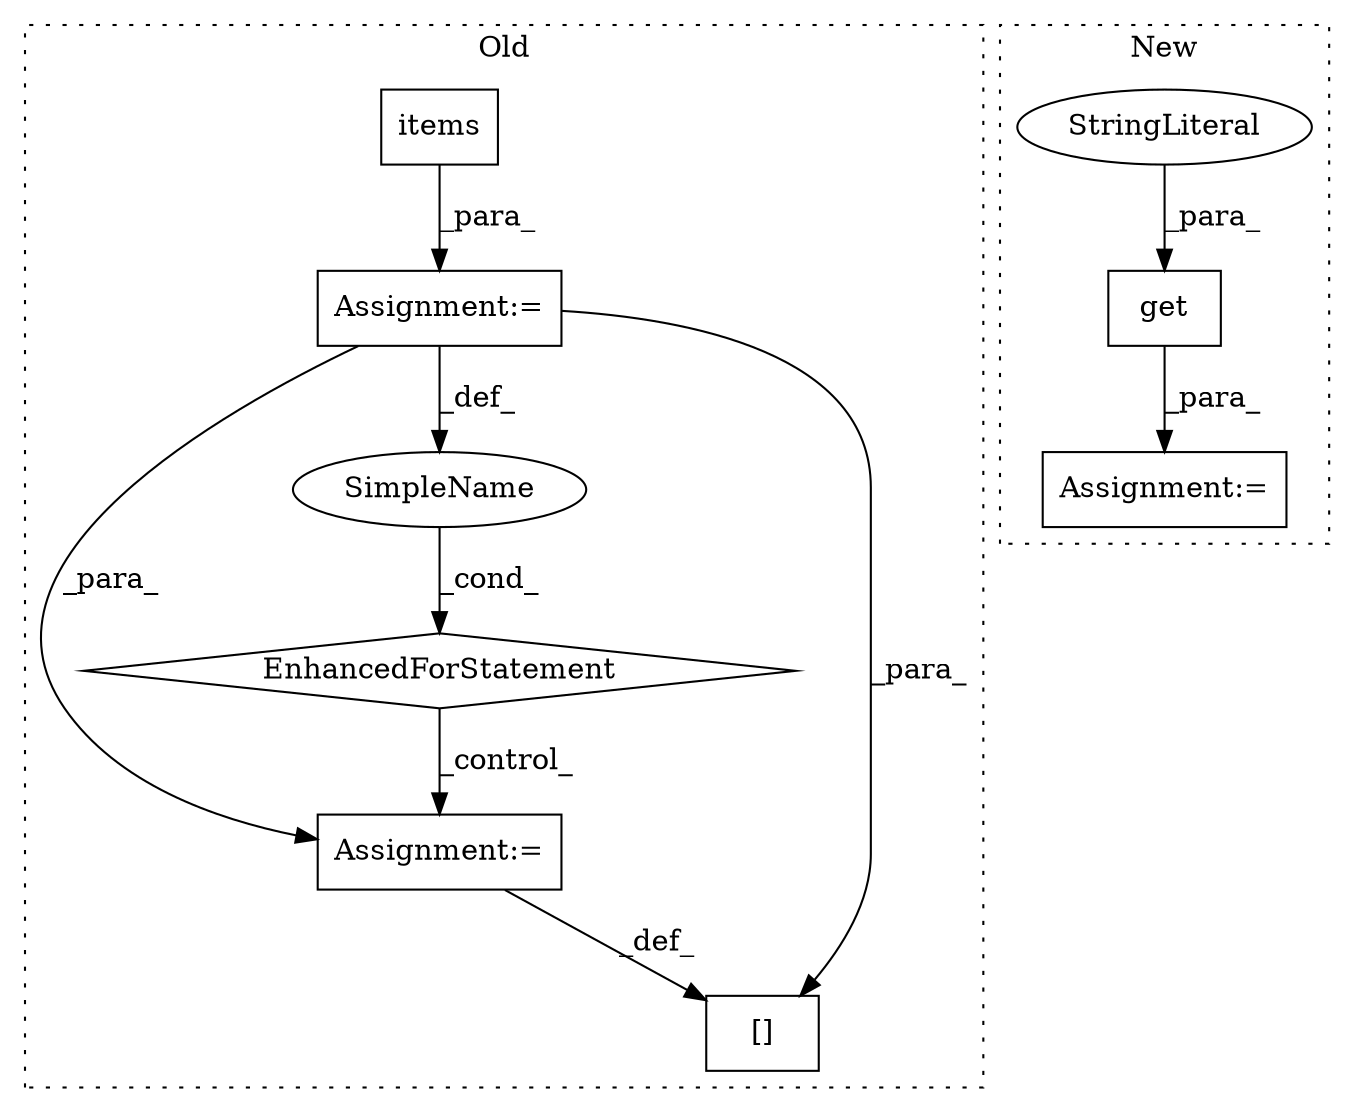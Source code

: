digraph G {
subgraph cluster0 {
1 [label="items" a="32" s="6964" l="7" shape="box"];
3 [label="Assignment:=" a="7" s="6876,6971" l="65,2" shape="box"];
5 [label="EnhancedForStatement" a="70" s="6876,6971" l="65,2" shape="diamond"];
6 [label="Assignment:=" a="7" s="6996" l="1" shape="box"];
7 [label="[]" a="2" s="6981,6995" l="11,1" shape="box"];
8 [label="SimpleName" a="42" s="6945" l="5" shape="ellipse"];
label = "Old";
style="dotted";
}
subgraph cluster1 {
2 [label="get" a="32" s="6023,6049" l="4,1" shape="box"];
4 [label="Assignment:=" a="7" s="6003" l="1" shape="box"];
9 [label="StringLiteral" a="45" s="6027" l="9" shape="ellipse"];
label = "New";
style="dotted";
}
1 -> 3 [label="_para_"];
2 -> 4 [label="_para_"];
3 -> 7 [label="_para_"];
3 -> 6 [label="_para_"];
3 -> 8 [label="_def_"];
5 -> 6 [label="_control_"];
6 -> 7 [label="_def_"];
8 -> 5 [label="_cond_"];
9 -> 2 [label="_para_"];
}